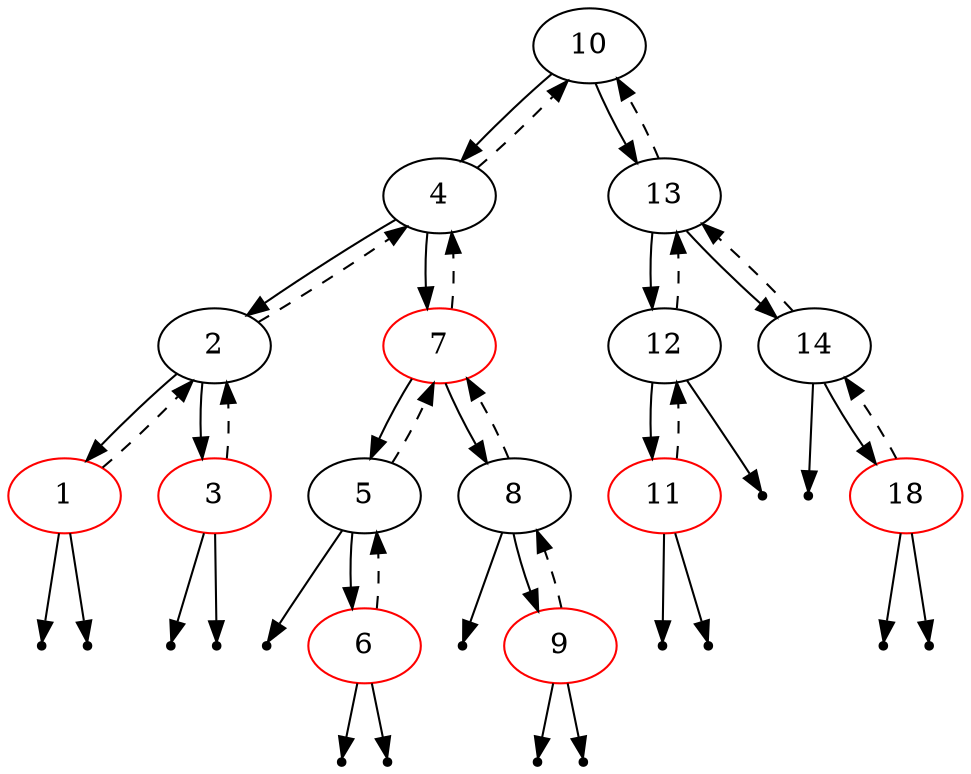 digraph BST {
	 10 -> 4;
	 10 -> 13;
	 13 -> 10 [style=dashed];
	 13 -> 12;
	 13 -> 14;
	 14 -> 13 [style=dashed];
	 null0 [shape=point];
	 14 -> null0;
	 14 -> 18;
	18 [color="red"];
	 18 -> 14 [style=dashed];
	 null1 [shape=point];
	 18 -> null1;
	 null2 [shape=point];
	 18 -> null2;
	 12 -> 13 [style=dashed];
	 12 -> 11;
	 null3 [shape=point];
	 12 -> null3;
	11 [color="red"];
	 11 -> 12 [style=dashed];
	 null4 [shape=point];
	 11 -> null4;
	 null5 [shape=point];
	 11 -> null5;
	 4 -> 10 [style=dashed];
	 4 -> 2;
	 4 -> 7;
	7 [color="red"];
	 7 -> 4 [style=dashed];
	 7 -> 5;
	 7 -> 8;
	 8 -> 7 [style=dashed];
	 null6 [shape=point];
	 8 -> null6;
	 8 -> 9;
	9 [color="red"];
	 9 -> 8 [style=dashed];
	 null7 [shape=point];
	 9 -> null7;
	 null8 [shape=point];
	 9 -> null8;
	 5 -> 7 [style=dashed];
	 null9 [shape=point];
	 5 -> null9;
	 5 -> 6;
	6 [color="red"];
	 6 -> 5 [style=dashed];
	 null10 [shape=point];
	 6 -> null10;
	 null11 [shape=point];
	 6 -> null11;
	 2 -> 4 [style=dashed];
	 2 -> 1;
	 2 -> 3;
	3 [color="red"];
	 3 -> 2 [style=dashed];
	 null12 [shape=point];
	 3 -> null12;
	 null13 [shape=point];
	 3 -> null13;
	1 [color="red"];
	 1 -> 2 [style=dashed];
	 null14 [shape=point];
	 1 -> null14;
	 null15 [shape=point];
	 1 -> null15;
}
